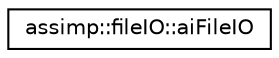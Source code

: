 digraph "Graphical Class Hierarchy"
{
  edge [fontname="Helvetica",fontsize="10",labelfontname="Helvetica",labelfontsize="10"];
  node [fontname="Helvetica",fontsize="10",shape=record];
  rankdir="LR";
  Node1 [label="assimp::fileIO::aiFileIO",height=0.2,width=0.4,color="black", fillcolor="white", style="filled",URL="$structassimp_1_1file_i_o_1_1ai_file_i_o.html"];
}
